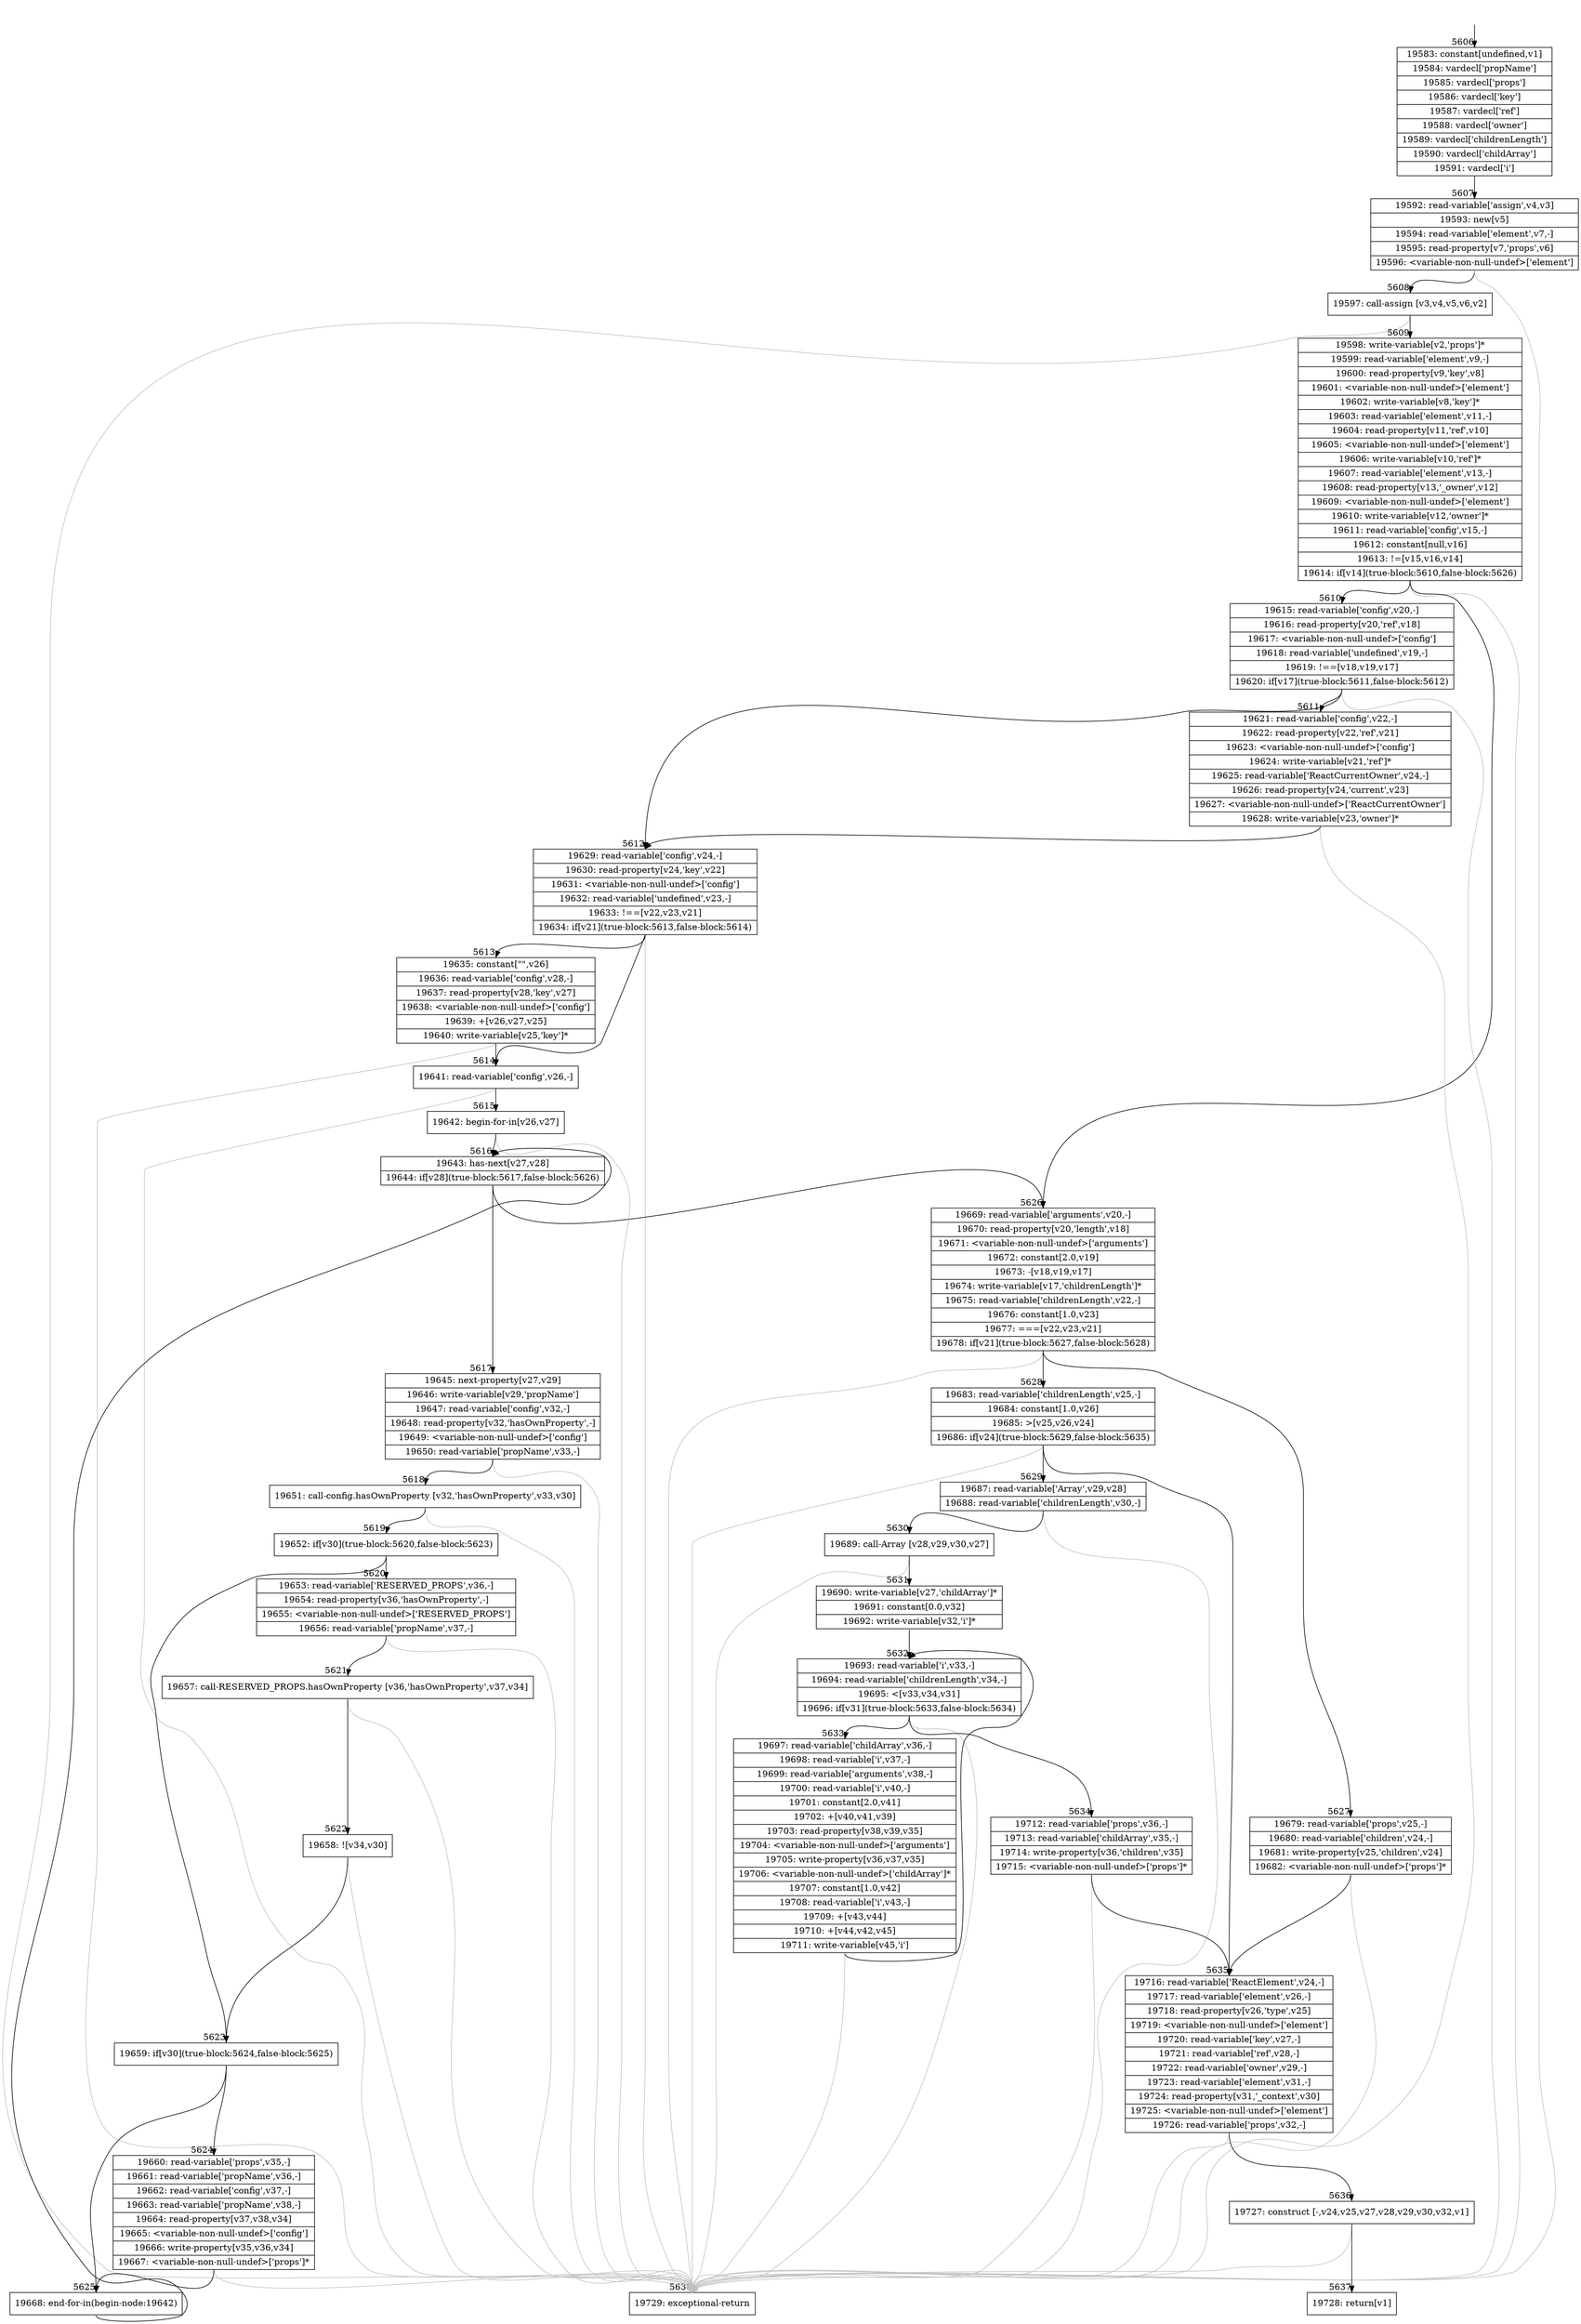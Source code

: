 digraph {
rankdir="TD"
BB_entry379[shape=none,label=""];
BB_entry379 -> BB5606 [tailport=s, headport=n, headlabel="    5606"]
BB5606 [shape=record label="{19583: constant[undefined,v1]|19584: vardecl['propName']|19585: vardecl['props']|19586: vardecl['key']|19587: vardecl['ref']|19588: vardecl['owner']|19589: vardecl['childrenLength']|19590: vardecl['childArray']|19591: vardecl['i']}" ] 
BB5606 -> BB5607 [tailport=s, headport=n, headlabel="      5607"]
BB5607 [shape=record label="{19592: read-variable['assign',v4,v3]|19593: new[v5]|19594: read-variable['element',v7,-]|19595: read-property[v7,'props',v6]|19596: \<variable-non-null-undef\>['element']}" ] 
BB5607 -> BB5608 [tailport=s, headport=n, headlabel="      5608"]
BB5607 -> BB5638 [tailport=s, headport=n, color=gray, headlabel="      5638"]
BB5608 [shape=record label="{19597: call-assign [v3,v4,v5,v6,v2]}" ] 
BB5608 -> BB5609 [tailport=s, headport=n, headlabel="      5609"]
BB5608 -> BB5638 [tailport=s, headport=n, color=gray]
BB5609 [shape=record label="{19598: write-variable[v2,'props']*|19599: read-variable['element',v9,-]|19600: read-property[v9,'key',v8]|19601: \<variable-non-null-undef\>['element']|19602: write-variable[v8,'key']*|19603: read-variable['element',v11,-]|19604: read-property[v11,'ref',v10]|19605: \<variable-non-null-undef\>['element']|19606: write-variable[v10,'ref']*|19607: read-variable['element',v13,-]|19608: read-property[v13,'_owner',v12]|19609: \<variable-non-null-undef\>['element']|19610: write-variable[v12,'owner']*|19611: read-variable['config',v15,-]|19612: constant[null,v16]|19613: !=[v15,v16,v14]|19614: if[v14](true-block:5610,false-block:5626)}" ] 
BB5609 -> BB5610 [tailport=s, headport=n, headlabel="      5610"]
BB5609 -> BB5626 [tailport=s, headport=n, headlabel="      5626"]
BB5609 -> BB5638 [tailport=s, headport=n, color=gray]
BB5610 [shape=record label="{19615: read-variable['config',v20,-]|19616: read-property[v20,'ref',v18]|19617: \<variable-non-null-undef\>['config']|19618: read-variable['undefined',v19,-]|19619: !==[v18,v19,v17]|19620: if[v17](true-block:5611,false-block:5612)}" ] 
BB5610 -> BB5611 [tailport=s, headport=n, headlabel="      5611"]
BB5610 -> BB5612 [tailport=s, headport=n, headlabel="      5612"]
BB5610 -> BB5638 [tailport=s, headport=n, color=gray]
BB5611 [shape=record label="{19621: read-variable['config',v22,-]|19622: read-property[v22,'ref',v21]|19623: \<variable-non-null-undef\>['config']|19624: write-variable[v21,'ref']*|19625: read-variable['ReactCurrentOwner',v24,-]|19626: read-property[v24,'current',v23]|19627: \<variable-non-null-undef\>['ReactCurrentOwner']|19628: write-variable[v23,'owner']*}" ] 
BB5611 -> BB5612 [tailport=s, headport=n]
BB5611 -> BB5638 [tailport=s, headport=n, color=gray]
BB5612 [shape=record label="{19629: read-variable['config',v24,-]|19630: read-property[v24,'key',v22]|19631: \<variable-non-null-undef\>['config']|19632: read-variable['undefined',v23,-]|19633: !==[v22,v23,v21]|19634: if[v21](true-block:5613,false-block:5614)}" ] 
BB5612 -> BB5613 [tailport=s, headport=n, headlabel="      5613"]
BB5612 -> BB5614 [tailport=s, headport=n, headlabel="      5614"]
BB5612 -> BB5638 [tailport=s, headport=n, color=gray]
BB5613 [shape=record label="{19635: constant[\"\",v26]|19636: read-variable['config',v28,-]|19637: read-property[v28,'key',v27]|19638: \<variable-non-null-undef\>['config']|19639: +[v26,v27,v25]|19640: write-variable[v25,'key']*}" ] 
BB5613 -> BB5614 [tailport=s, headport=n]
BB5613 -> BB5638 [tailport=s, headport=n, color=gray]
BB5614 [shape=record label="{19641: read-variable['config',v26,-]}" ] 
BB5614 -> BB5615 [tailport=s, headport=n, headlabel="      5615"]
BB5614 -> BB5638 [tailport=s, headport=n, color=gray]
BB5615 [shape=record label="{19642: begin-for-in[v26,v27]}" ] 
BB5615 -> BB5616 [tailport=s, headport=n, headlabel="      5616"]
BB5615 -> BB5638 [tailport=s, headport=n, color=gray]
BB5616 [shape=record label="{19643: has-next[v27,v28]|19644: if[v28](true-block:5617,false-block:5626)}" ] 
BB5616 -> BB5617 [tailport=s, headport=n, headlabel="      5617"]
BB5616 -> BB5626 [tailport=s, headport=n]
BB5617 [shape=record label="{19645: next-property[v27,v29]|19646: write-variable[v29,'propName']|19647: read-variable['config',v32,-]|19648: read-property[v32,'hasOwnProperty',-]|19649: \<variable-non-null-undef\>['config']|19650: read-variable['propName',v33,-]}" ] 
BB5617 -> BB5618 [tailport=s, headport=n, headlabel="      5618"]
BB5617 -> BB5638 [tailport=s, headport=n, color=gray]
BB5618 [shape=record label="{19651: call-config.hasOwnProperty [v32,'hasOwnProperty',v33,v30]}" ] 
BB5618 -> BB5619 [tailport=s, headport=n, headlabel="      5619"]
BB5618 -> BB5638 [tailport=s, headport=n, color=gray]
BB5619 [shape=record label="{19652: if[v30](true-block:5620,false-block:5623)}" ] 
BB5619 -> BB5623 [tailport=s, headport=n, headlabel="      5623"]
BB5619 -> BB5620 [tailport=s, headport=n, headlabel="      5620"]
BB5620 [shape=record label="{19653: read-variable['RESERVED_PROPS',v36,-]|19654: read-property[v36,'hasOwnProperty',-]|19655: \<variable-non-null-undef\>['RESERVED_PROPS']|19656: read-variable['propName',v37,-]}" ] 
BB5620 -> BB5621 [tailport=s, headport=n, headlabel="      5621"]
BB5620 -> BB5638 [tailport=s, headport=n, color=gray]
BB5621 [shape=record label="{19657: call-RESERVED_PROPS.hasOwnProperty [v36,'hasOwnProperty',v37,v34]}" ] 
BB5621 -> BB5622 [tailport=s, headport=n, headlabel="      5622"]
BB5621 -> BB5638 [tailport=s, headport=n, color=gray]
BB5622 [shape=record label="{19658: ![v34,v30]}" ] 
BB5622 -> BB5623 [tailport=s, headport=n]
BB5622 -> BB5638 [tailport=s, headport=n, color=gray]
BB5623 [shape=record label="{19659: if[v30](true-block:5624,false-block:5625)}" ] 
BB5623 -> BB5624 [tailport=s, headport=n, headlabel="      5624"]
BB5623 -> BB5625 [tailport=s, headport=n, headlabel="      5625"]
BB5624 [shape=record label="{19660: read-variable['props',v35,-]|19661: read-variable['propName',v36,-]|19662: read-variable['config',v37,-]|19663: read-variable['propName',v38,-]|19664: read-property[v37,v38,v34]|19665: \<variable-non-null-undef\>['config']|19666: write-property[v35,v36,v34]|19667: \<variable-non-null-undef\>['props']*}" ] 
BB5624 -> BB5625 [tailport=s, headport=n]
BB5624 -> BB5638 [tailport=s, headport=n, color=gray]
BB5625 [shape=record label="{19668: end-for-in(begin-node:19642)}" ] 
BB5625 -> BB5616 [tailport=s, headport=n]
BB5626 [shape=record label="{19669: read-variable['arguments',v20,-]|19670: read-property[v20,'length',v18]|19671: \<variable-non-null-undef\>['arguments']|19672: constant[2.0,v19]|19673: -[v18,v19,v17]|19674: write-variable[v17,'childrenLength']*|19675: read-variable['childrenLength',v22,-]|19676: constant[1.0,v23]|19677: ===[v22,v23,v21]|19678: if[v21](true-block:5627,false-block:5628)}" ] 
BB5626 -> BB5627 [tailport=s, headport=n, headlabel="      5627"]
BB5626 -> BB5628 [tailport=s, headport=n, headlabel="      5628"]
BB5626 -> BB5638 [tailport=s, headport=n, color=gray]
BB5627 [shape=record label="{19679: read-variable['props',v25,-]|19680: read-variable['children',v24,-]|19681: write-property[v25,'children',v24]|19682: \<variable-non-null-undef\>['props']*}" ] 
BB5627 -> BB5635 [tailport=s, headport=n, headlabel="      5635"]
BB5627 -> BB5638 [tailport=s, headport=n, color=gray]
BB5628 [shape=record label="{19683: read-variable['childrenLength',v25,-]|19684: constant[1.0,v26]|19685: \>[v25,v26,v24]|19686: if[v24](true-block:5629,false-block:5635)}" ] 
BB5628 -> BB5629 [tailport=s, headport=n, headlabel="      5629"]
BB5628 -> BB5635 [tailport=s, headport=n]
BB5628 -> BB5638 [tailport=s, headport=n, color=gray]
BB5629 [shape=record label="{19687: read-variable['Array',v29,v28]|19688: read-variable['childrenLength',v30,-]}" ] 
BB5629 -> BB5630 [tailport=s, headport=n, headlabel="      5630"]
BB5629 -> BB5638 [tailport=s, headport=n, color=gray]
BB5630 [shape=record label="{19689: call-Array [v28,v29,v30,v27]}" ] 
BB5630 -> BB5631 [tailport=s, headport=n, headlabel="      5631"]
BB5630 -> BB5638 [tailport=s, headport=n, color=gray]
BB5631 [shape=record label="{19690: write-variable[v27,'childArray']*|19691: constant[0.0,v32]|19692: write-variable[v32,'i']*}" ] 
BB5631 -> BB5632 [tailport=s, headport=n, headlabel="      5632"]
BB5632 [shape=record label="{19693: read-variable['i',v33,-]|19694: read-variable['childrenLength',v34,-]|19695: \<[v33,v34,v31]|19696: if[v31](true-block:5633,false-block:5634)}" ] 
BB5632 -> BB5633 [tailport=s, headport=n, headlabel="      5633"]
BB5632 -> BB5634 [tailport=s, headport=n, headlabel="      5634"]
BB5632 -> BB5638 [tailport=s, headport=n, color=gray]
BB5633 [shape=record label="{19697: read-variable['childArray',v36,-]|19698: read-variable['i',v37,-]|19699: read-variable['arguments',v38,-]|19700: read-variable['i',v40,-]|19701: constant[2.0,v41]|19702: +[v40,v41,v39]|19703: read-property[v38,v39,v35]|19704: \<variable-non-null-undef\>['arguments']|19705: write-property[v36,v37,v35]|19706: \<variable-non-null-undef\>['childArray']*|19707: constant[1.0,v42]|19708: read-variable['i',v43,-]|19709: +[v43,v44]|19710: +[v44,v42,v45]|19711: write-variable[v45,'i']}" ] 
BB5633 -> BB5632 [tailport=s, headport=n]
BB5633 -> BB5638 [tailport=s, headport=n, color=gray]
BB5634 [shape=record label="{19712: read-variable['props',v36,-]|19713: read-variable['childArray',v35,-]|19714: write-property[v36,'children',v35]|19715: \<variable-non-null-undef\>['props']*}" ] 
BB5634 -> BB5635 [tailport=s, headport=n]
BB5634 -> BB5638 [tailport=s, headport=n, color=gray]
BB5635 [shape=record label="{19716: read-variable['ReactElement',v24,-]|19717: read-variable['element',v26,-]|19718: read-property[v26,'type',v25]|19719: \<variable-non-null-undef\>['element']|19720: read-variable['key',v27,-]|19721: read-variable['ref',v28,-]|19722: read-variable['owner',v29,-]|19723: read-variable['element',v31,-]|19724: read-property[v31,'_context',v30]|19725: \<variable-non-null-undef\>['element']|19726: read-variable['props',v32,-]}" ] 
BB5635 -> BB5636 [tailport=s, headport=n, headlabel="      5636"]
BB5635 -> BB5638 [tailport=s, headport=n, color=gray]
BB5636 [shape=record label="{19727: construct [-,v24,v25,v27,v28,v29,v30,v32,v1]}" ] 
BB5636 -> BB5637 [tailport=s, headport=n, headlabel="      5637"]
BB5636 -> BB5638 [tailport=s, headport=n, color=gray]
BB5637 [shape=record label="{19728: return[v1]}" ] 
BB5638 [shape=record label="{19729: exceptional-return}" ] 
//#$~ 10080
}
